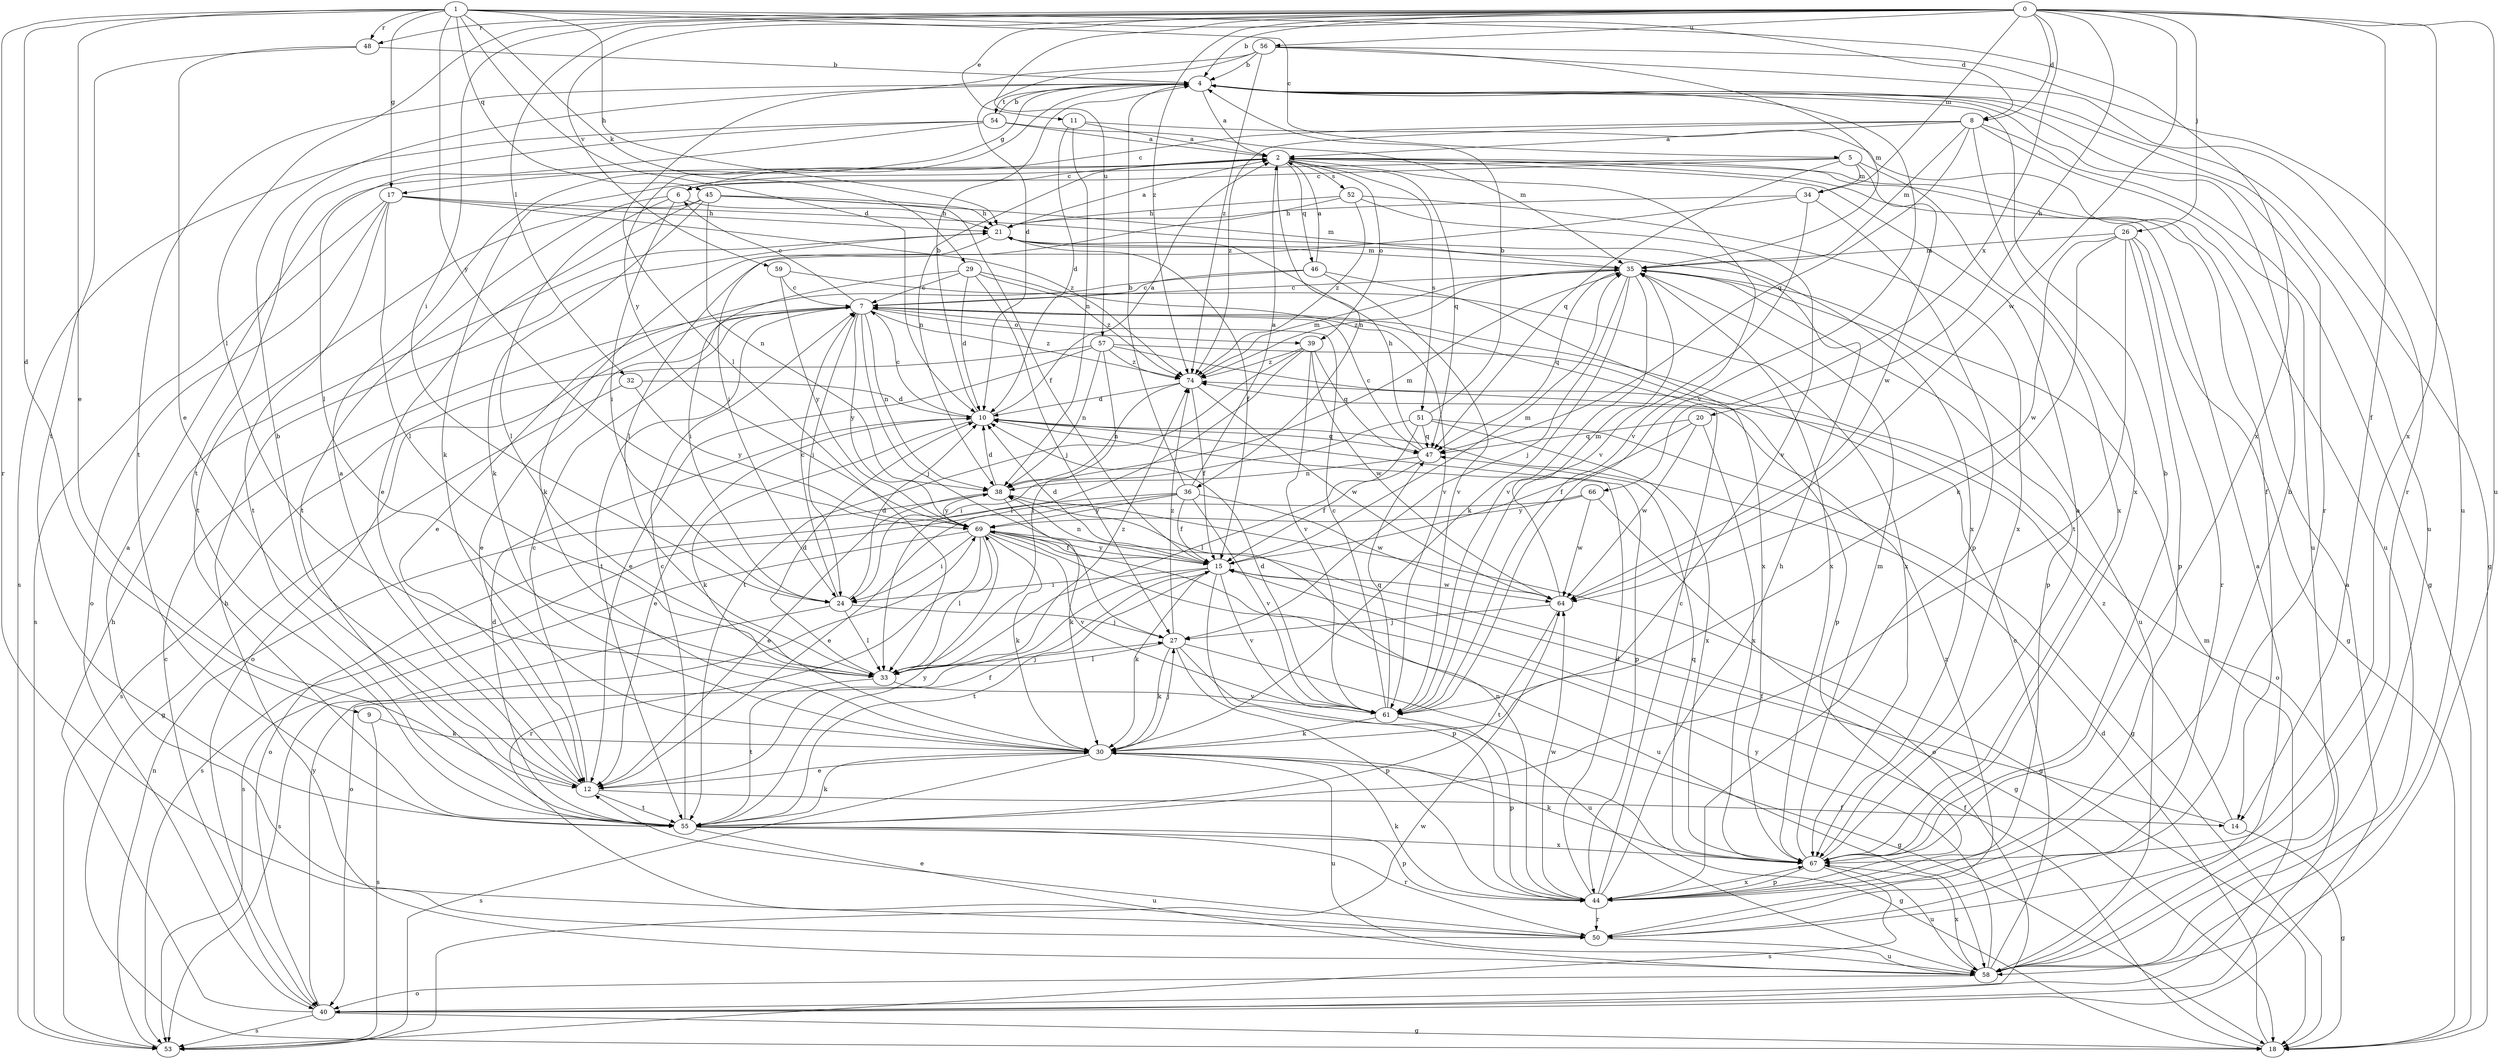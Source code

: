 strict digraph  {
0;
1;
2;
4;
5;
6;
7;
8;
9;
10;
11;
12;
14;
15;
17;
18;
20;
21;
24;
26;
27;
29;
30;
32;
33;
34;
35;
36;
38;
39;
40;
44;
45;
46;
47;
48;
50;
51;
52;
53;
54;
55;
56;
57;
58;
59;
61;
64;
66;
67;
69;
74;
0 -> 4  [label=b];
0 -> 8  [label=d];
0 -> 11  [label=e];
0 -> 14  [label=f];
0 -> 20  [label=h];
0 -> 24  [label=i];
0 -> 26  [label=j];
0 -> 32  [label=l];
0 -> 33  [label=l];
0 -> 34  [label=m];
0 -> 48  [label=r];
0 -> 56  [label=u];
0 -> 57  [label=u];
0 -> 58  [label=u];
0 -> 59  [label=v];
0 -> 64  [label=w];
0 -> 66  [label=x];
0 -> 67  [label=x];
0 -> 74  [label=z];
1 -> 5  [label=c];
1 -> 8  [label=d];
1 -> 9  [label=d];
1 -> 10  [label=d];
1 -> 12  [label=e];
1 -> 17  [label=g];
1 -> 21  [label=h];
1 -> 29  [label=k];
1 -> 45  [label=q];
1 -> 48  [label=r];
1 -> 50  [label=r];
1 -> 67  [label=x];
1 -> 69  [label=y];
2 -> 6  [label=c];
2 -> 14  [label=f];
2 -> 36  [label=n];
2 -> 38  [label=n];
2 -> 39  [label=o];
2 -> 46  [label=q];
2 -> 47  [label=q];
2 -> 51  [label=s];
2 -> 52  [label=s];
2 -> 61  [label=v];
4 -> 2  [label=a];
4 -> 17  [label=g];
4 -> 18  [label=g];
4 -> 50  [label=r];
4 -> 54  [label=t];
4 -> 55  [label=t];
4 -> 58  [label=u];
4 -> 61  [label=v];
4 -> 69  [label=y];
5 -> 6  [label=c];
5 -> 30  [label=k];
5 -> 34  [label=m];
5 -> 47  [label=q];
5 -> 64  [label=w];
5 -> 67  [label=x];
6 -> 21  [label=h];
6 -> 24  [label=i];
6 -> 33  [label=l];
6 -> 55  [label=t];
7 -> 6  [label=c];
7 -> 12  [label=e];
7 -> 24  [label=i];
7 -> 27  [label=j];
7 -> 38  [label=n];
7 -> 39  [label=o];
7 -> 40  [label=o];
7 -> 55  [label=t];
7 -> 69  [label=y];
7 -> 74  [label=z];
8 -> 2  [label=a];
8 -> 6  [label=c];
8 -> 18  [label=g];
8 -> 35  [label=m];
8 -> 47  [label=q];
8 -> 58  [label=u];
8 -> 67  [label=x];
8 -> 74  [label=z];
9 -> 30  [label=k];
9 -> 53  [label=s];
10 -> 2  [label=a];
10 -> 4  [label=b];
10 -> 7  [label=c];
10 -> 12  [label=e];
10 -> 30  [label=k];
10 -> 44  [label=p];
10 -> 47  [label=q];
11 -> 2  [label=a];
11 -> 10  [label=d];
11 -> 38  [label=n];
11 -> 58  [label=u];
12 -> 2  [label=a];
12 -> 4  [label=b];
12 -> 7  [label=c];
12 -> 14  [label=f];
12 -> 15  [label=f];
12 -> 55  [label=t];
14 -> 15  [label=f];
14 -> 18  [label=g];
14 -> 74  [label=z];
15 -> 10  [label=d];
15 -> 24  [label=i];
15 -> 30  [label=k];
15 -> 35  [label=m];
15 -> 38  [label=n];
15 -> 40  [label=o];
15 -> 44  [label=p];
15 -> 55  [label=t];
15 -> 61  [label=v];
15 -> 64  [label=w];
15 -> 69  [label=y];
17 -> 21  [label=h];
17 -> 33  [label=l];
17 -> 40  [label=o];
17 -> 53  [label=s];
17 -> 55  [label=t];
17 -> 67  [label=x];
17 -> 74  [label=z];
18 -> 10  [label=d];
18 -> 15  [label=f];
20 -> 15  [label=f];
20 -> 47  [label=q];
20 -> 64  [label=w];
20 -> 67  [label=x];
21 -> 2  [label=a];
21 -> 15  [label=f];
21 -> 30  [label=k];
21 -> 35  [label=m];
24 -> 7  [label=c];
24 -> 10  [label=d];
24 -> 27  [label=j];
24 -> 33  [label=l];
24 -> 53  [label=s];
26 -> 18  [label=g];
26 -> 30  [label=k];
26 -> 35  [label=m];
26 -> 44  [label=p];
26 -> 50  [label=r];
26 -> 55  [label=t];
26 -> 64  [label=w];
27 -> 18  [label=g];
27 -> 30  [label=k];
27 -> 33  [label=l];
27 -> 44  [label=p];
27 -> 58  [label=u];
27 -> 74  [label=z];
29 -> 7  [label=c];
29 -> 10  [label=d];
29 -> 24  [label=i];
29 -> 27  [label=j];
29 -> 61  [label=v];
29 -> 74  [label=z];
30 -> 12  [label=e];
30 -> 18  [label=g];
30 -> 27  [label=j];
30 -> 53  [label=s];
30 -> 58  [label=u];
32 -> 10  [label=d];
32 -> 18  [label=g];
32 -> 69  [label=y];
33 -> 10  [label=d];
33 -> 27  [label=j];
33 -> 55  [label=t];
33 -> 61  [label=v];
33 -> 74  [label=z];
34 -> 21  [label=h];
34 -> 33  [label=l];
34 -> 44  [label=p];
34 -> 61  [label=v];
35 -> 7  [label=c];
35 -> 27  [label=j];
35 -> 30  [label=k];
35 -> 44  [label=p];
35 -> 47  [label=q];
35 -> 58  [label=u];
35 -> 61  [label=v];
35 -> 67  [label=x];
35 -> 74  [label=z];
36 -> 2  [label=a];
36 -> 4  [label=b];
36 -> 12  [label=e];
36 -> 15  [label=f];
36 -> 40  [label=o];
36 -> 61  [label=v];
36 -> 64  [label=w];
36 -> 69  [label=y];
38 -> 10  [label=d];
38 -> 12  [label=e];
38 -> 18  [label=g];
38 -> 30  [label=k];
38 -> 35  [label=m];
38 -> 69  [label=y];
39 -> 33  [label=l];
39 -> 47  [label=q];
39 -> 55  [label=t];
39 -> 61  [label=v];
39 -> 64  [label=w];
39 -> 74  [label=z];
40 -> 2  [label=a];
40 -> 7  [label=c];
40 -> 18  [label=g];
40 -> 21  [label=h];
40 -> 35  [label=m];
40 -> 53  [label=s];
40 -> 69  [label=y];
44 -> 4  [label=b];
44 -> 7  [label=c];
44 -> 10  [label=d];
44 -> 21  [label=h];
44 -> 30  [label=k];
44 -> 38  [label=n];
44 -> 50  [label=r];
44 -> 64  [label=w];
44 -> 67  [label=x];
45 -> 12  [label=e];
45 -> 15  [label=f];
45 -> 21  [label=h];
45 -> 30  [label=k];
45 -> 35  [label=m];
45 -> 38  [label=n];
45 -> 55  [label=t];
46 -> 2  [label=a];
46 -> 7  [label=c];
46 -> 12  [label=e];
46 -> 61  [label=v];
46 -> 67  [label=x];
47 -> 7  [label=c];
47 -> 15  [label=f];
47 -> 21  [label=h];
47 -> 38  [label=n];
48 -> 4  [label=b];
48 -> 12  [label=e];
48 -> 55  [label=t];
50 -> 2  [label=a];
50 -> 12  [label=e];
50 -> 58  [label=u];
50 -> 74  [label=z];
51 -> 4  [label=b];
51 -> 18  [label=g];
51 -> 24  [label=i];
51 -> 33  [label=l];
51 -> 47  [label=q];
51 -> 67  [label=x];
52 -> 21  [label=h];
52 -> 24  [label=i];
52 -> 61  [label=v];
52 -> 67  [label=x];
52 -> 74  [label=z];
53 -> 38  [label=n];
53 -> 64  [label=w];
54 -> 2  [label=a];
54 -> 4  [label=b];
54 -> 33  [label=l];
54 -> 35  [label=m];
54 -> 53  [label=s];
54 -> 55  [label=t];
55 -> 7  [label=c];
55 -> 10  [label=d];
55 -> 30  [label=k];
55 -> 44  [label=p];
55 -> 50  [label=r];
55 -> 58  [label=u];
55 -> 67  [label=x];
55 -> 69  [label=y];
56 -> 4  [label=b];
56 -> 10  [label=d];
56 -> 33  [label=l];
56 -> 35  [label=m];
56 -> 50  [label=r];
56 -> 58  [label=u];
56 -> 74  [label=z];
57 -> 12  [label=e];
57 -> 33  [label=l];
57 -> 38  [label=n];
57 -> 40  [label=o];
57 -> 44  [label=p];
57 -> 53  [label=s];
57 -> 74  [label=z];
58 -> 2  [label=a];
58 -> 7  [label=c];
58 -> 21  [label=h];
58 -> 40  [label=o];
58 -> 67  [label=x];
58 -> 69  [label=y];
59 -> 7  [label=c];
59 -> 67  [label=x];
59 -> 69  [label=y];
61 -> 7  [label=c];
61 -> 10  [label=d];
61 -> 30  [label=k];
61 -> 44  [label=p];
61 -> 47  [label=q];
64 -> 27  [label=j];
64 -> 35  [label=m];
64 -> 55  [label=t];
66 -> 40  [label=o];
66 -> 53  [label=s];
66 -> 64  [label=w];
66 -> 69  [label=y];
67 -> 2  [label=a];
67 -> 4  [label=b];
67 -> 30  [label=k];
67 -> 35  [label=m];
67 -> 44  [label=p];
67 -> 47  [label=q];
67 -> 53  [label=s];
67 -> 58  [label=u];
69 -> 15  [label=f];
69 -> 18  [label=g];
69 -> 24  [label=i];
69 -> 30  [label=k];
69 -> 33  [label=l];
69 -> 50  [label=r];
69 -> 53  [label=s];
69 -> 58  [label=u];
69 -> 61  [label=v];
74 -> 10  [label=d];
74 -> 15  [label=f];
74 -> 35  [label=m];
74 -> 38  [label=n];
74 -> 64  [label=w];
}
